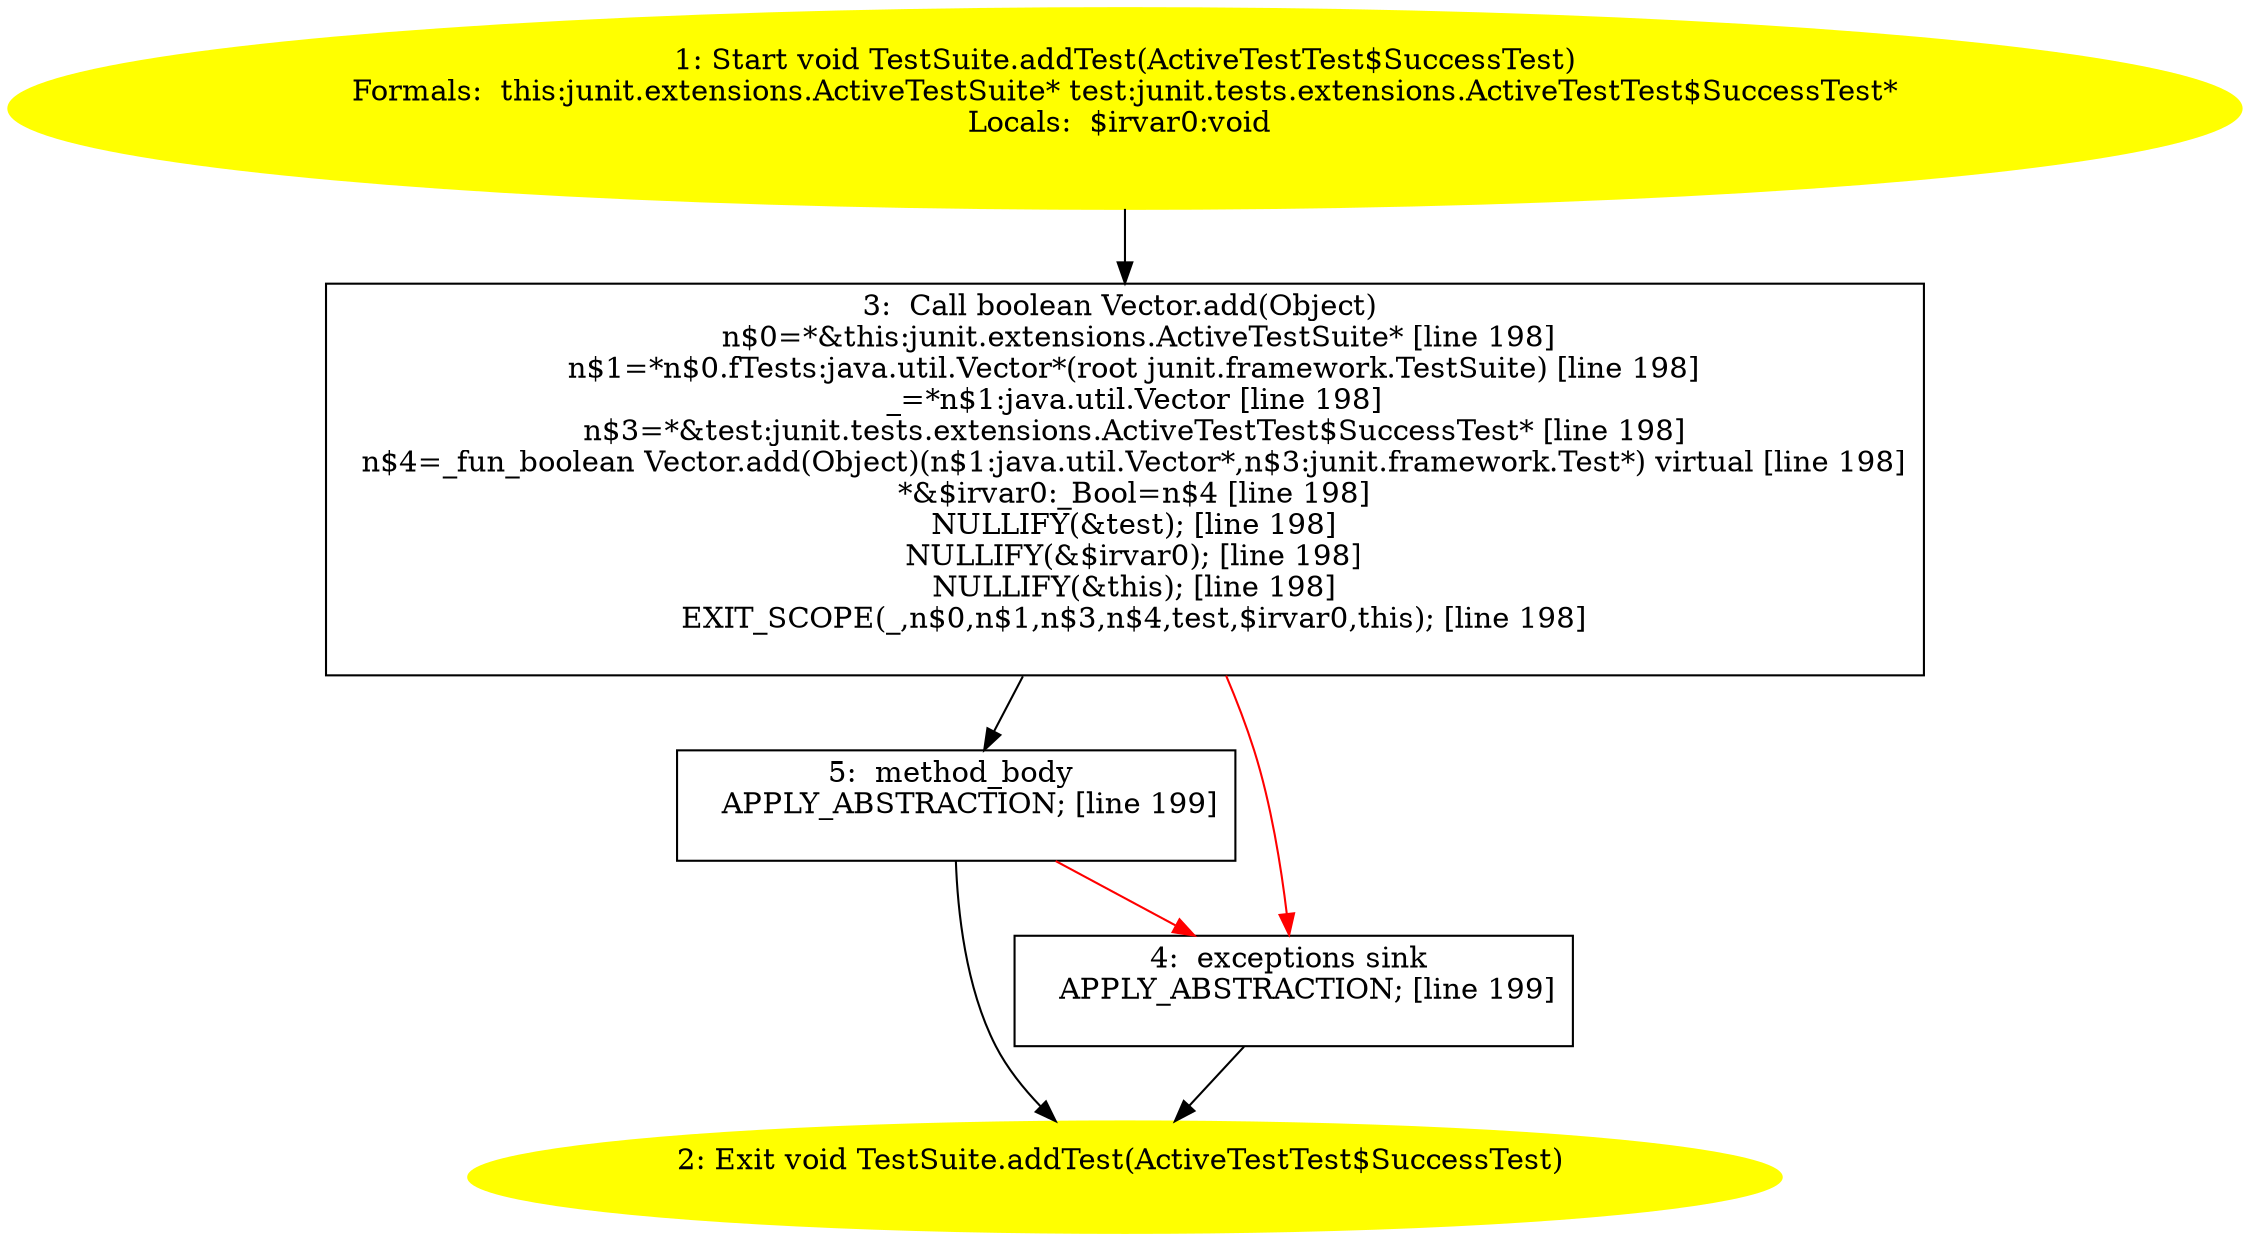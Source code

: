 /* @generated */
digraph cfg {
"junit.framework.TestSuite.addTest(junit.tests.extensions.ActiveTestTest$SuccessTest):void.7a01c63bd34514298d67fa882094a090_1" [label="1: Start void TestSuite.addTest(ActiveTestTest$SuccessTest)\nFormals:  this:junit.extensions.ActiveTestSuite* test:junit.tests.extensions.ActiveTestTest$SuccessTest*\nLocals:  $irvar0:void \n  " color=yellow style=filled]
	

	 "junit.framework.TestSuite.addTest(junit.tests.extensions.ActiveTestTest$SuccessTest):void.7a01c63bd34514298d67fa882094a090_1" -> "junit.framework.TestSuite.addTest(junit.tests.extensions.ActiveTestTest$SuccessTest):void.7a01c63bd34514298d67fa882094a090_3" ;
"junit.framework.TestSuite.addTest(junit.tests.extensions.ActiveTestTest$SuccessTest):void.7a01c63bd34514298d67fa882094a090_2" [label="2: Exit void TestSuite.addTest(ActiveTestTest$SuccessTest) \n  " color=yellow style=filled]
	

"junit.framework.TestSuite.addTest(junit.tests.extensions.ActiveTestTest$SuccessTest):void.7a01c63bd34514298d67fa882094a090_3" [label="3:  Call boolean Vector.add(Object) \n   n$0=*&this:junit.extensions.ActiveTestSuite* [line 198]\n  n$1=*n$0.fTests:java.util.Vector*(root junit.framework.TestSuite) [line 198]\n  _=*n$1:java.util.Vector [line 198]\n  n$3=*&test:junit.tests.extensions.ActiveTestTest$SuccessTest* [line 198]\n  n$4=_fun_boolean Vector.add(Object)(n$1:java.util.Vector*,n$3:junit.framework.Test*) virtual [line 198]\n  *&$irvar0:_Bool=n$4 [line 198]\n  NULLIFY(&test); [line 198]\n  NULLIFY(&$irvar0); [line 198]\n  NULLIFY(&this); [line 198]\n  EXIT_SCOPE(_,n$0,n$1,n$3,n$4,test,$irvar0,this); [line 198]\n " shape="box"]
	

	 "junit.framework.TestSuite.addTest(junit.tests.extensions.ActiveTestTest$SuccessTest):void.7a01c63bd34514298d67fa882094a090_3" -> "junit.framework.TestSuite.addTest(junit.tests.extensions.ActiveTestTest$SuccessTest):void.7a01c63bd34514298d67fa882094a090_5" ;
	 "junit.framework.TestSuite.addTest(junit.tests.extensions.ActiveTestTest$SuccessTest):void.7a01c63bd34514298d67fa882094a090_3" -> "junit.framework.TestSuite.addTest(junit.tests.extensions.ActiveTestTest$SuccessTest):void.7a01c63bd34514298d67fa882094a090_4" [color="red" ];
"junit.framework.TestSuite.addTest(junit.tests.extensions.ActiveTestTest$SuccessTest):void.7a01c63bd34514298d67fa882094a090_4" [label="4:  exceptions sink \n   APPLY_ABSTRACTION; [line 199]\n " shape="box"]
	

	 "junit.framework.TestSuite.addTest(junit.tests.extensions.ActiveTestTest$SuccessTest):void.7a01c63bd34514298d67fa882094a090_4" -> "junit.framework.TestSuite.addTest(junit.tests.extensions.ActiveTestTest$SuccessTest):void.7a01c63bd34514298d67fa882094a090_2" ;
"junit.framework.TestSuite.addTest(junit.tests.extensions.ActiveTestTest$SuccessTest):void.7a01c63bd34514298d67fa882094a090_5" [label="5:  method_body \n   APPLY_ABSTRACTION; [line 199]\n " shape="box"]
	

	 "junit.framework.TestSuite.addTest(junit.tests.extensions.ActiveTestTest$SuccessTest):void.7a01c63bd34514298d67fa882094a090_5" -> "junit.framework.TestSuite.addTest(junit.tests.extensions.ActiveTestTest$SuccessTest):void.7a01c63bd34514298d67fa882094a090_2" ;
	 "junit.framework.TestSuite.addTest(junit.tests.extensions.ActiveTestTest$SuccessTest):void.7a01c63bd34514298d67fa882094a090_5" -> "junit.framework.TestSuite.addTest(junit.tests.extensions.ActiveTestTest$SuccessTest):void.7a01c63bd34514298d67fa882094a090_4" [color="red" ];
}
